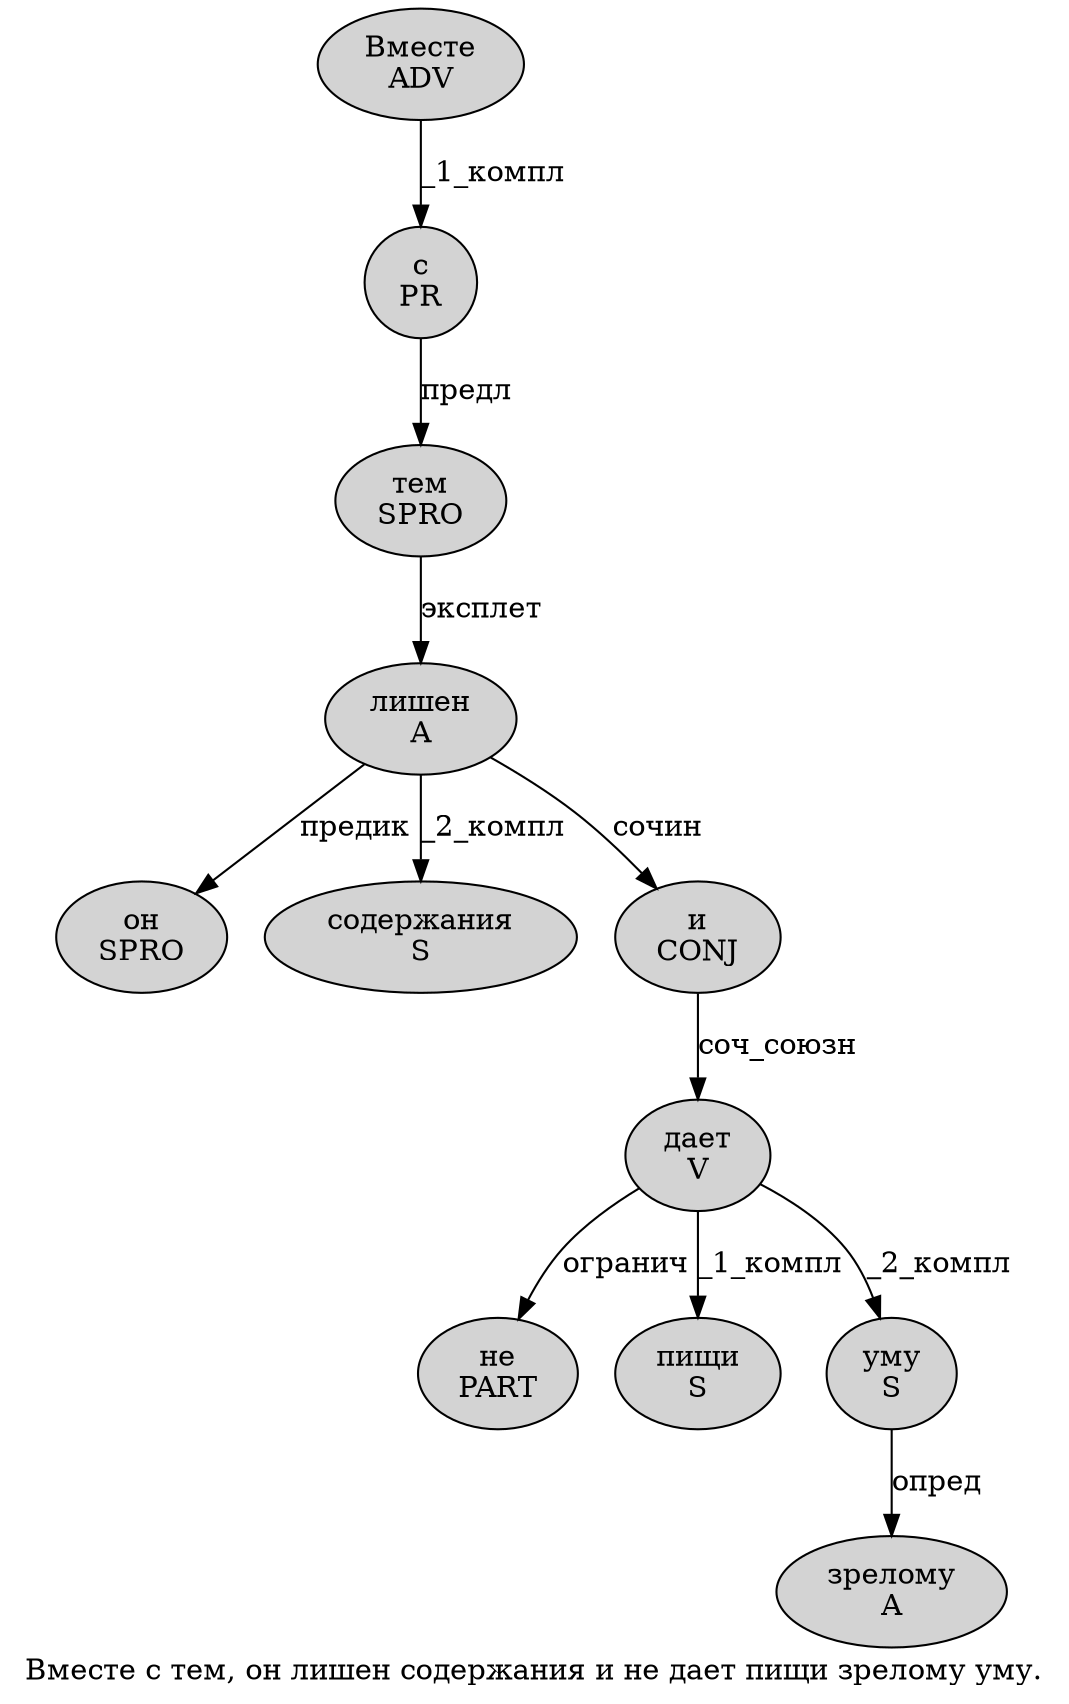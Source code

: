 digraph SENTENCE_2623 {
	graph [label="Вместе с тем, он лишен содержания и не дает пищи зрелому уму."]
	node [style=filled]
		0 [label="Вместе
ADV" color="" fillcolor=lightgray penwidth=1 shape=ellipse]
		1 [label="с
PR" color="" fillcolor=lightgray penwidth=1 shape=ellipse]
		2 [label="тем
SPRO" color="" fillcolor=lightgray penwidth=1 shape=ellipse]
		4 [label="он
SPRO" color="" fillcolor=lightgray penwidth=1 shape=ellipse]
		5 [label="лишен
A" color="" fillcolor=lightgray penwidth=1 shape=ellipse]
		6 [label="содержания
S" color="" fillcolor=lightgray penwidth=1 shape=ellipse]
		7 [label="и
CONJ" color="" fillcolor=lightgray penwidth=1 shape=ellipse]
		8 [label="не
PART" color="" fillcolor=lightgray penwidth=1 shape=ellipse]
		9 [label="дает
V" color="" fillcolor=lightgray penwidth=1 shape=ellipse]
		10 [label="пищи
S" color="" fillcolor=lightgray penwidth=1 shape=ellipse]
		11 [label="зрелому
A" color="" fillcolor=lightgray penwidth=1 shape=ellipse]
		12 [label="уму
S" color="" fillcolor=lightgray penwidth=1 shape=ellipse]
			5 -> 4 [label="предик"]
			5 -> 6 [label="_2_компл"]
			5 -> 7 [label="сочин"]
			7 -> 9 [label="соч_союзн"]
			2 -> 5 [label="эксплет"]
			1 -> 2 [label="предл"]
			9 -> 8 [label="огранич"]
			9 -> 10 [label="_1_компл"]
			9 -> 12 [label="_2_компл"]
			12 -> 11 [label="опред"]
			0 -> 1 [label="_1_компл"]
}